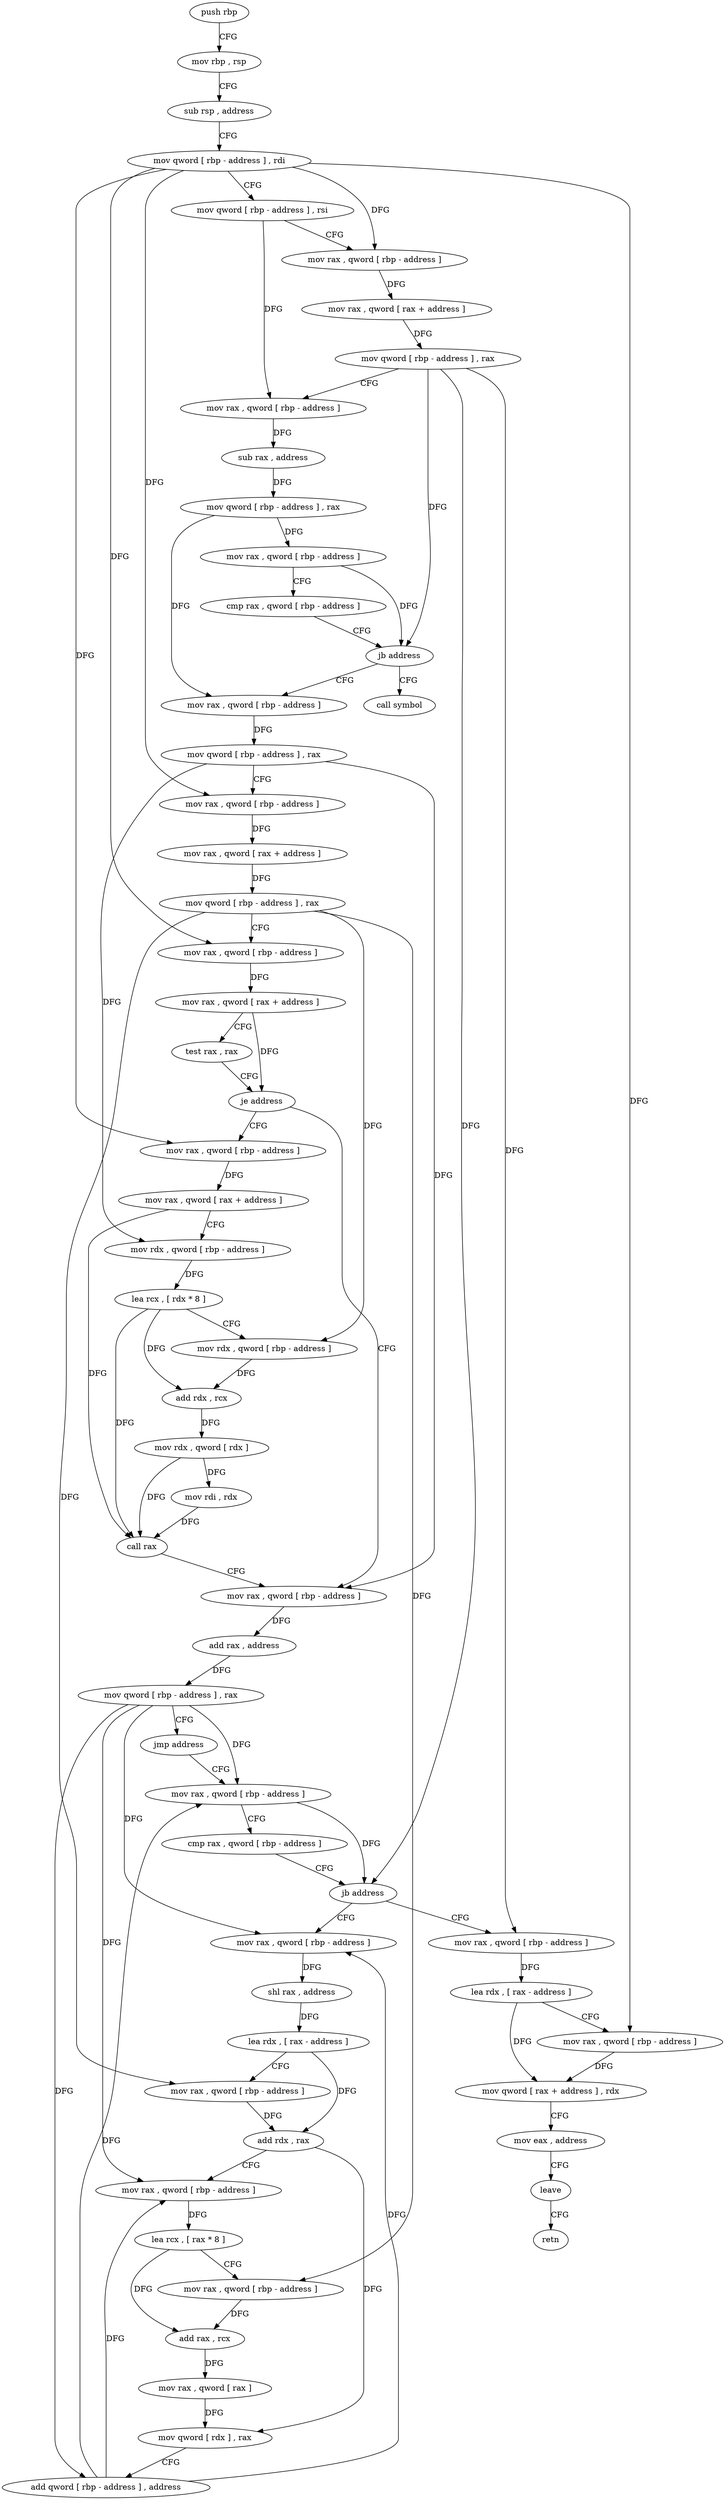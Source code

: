digraph "func" {
"194169" [label = "push rbp" ]
"194170" [label = "mov rbp , rsp" ]
"194173" [label = "sub rsp , address" ]
"194177" [label = "mov qword [ rbp - address ] , rdi" ]
"194181" [label = "mov qword [ rbp - address ] , rsi" ]
"194185" [label = "mov rax , qword [ rbp - address ]" ]
"194189" [label = "mov rax , qword [ rax + address ]" ]
"194193" [label = "mov qword [ rbp - address ] , rax" ]
"194197" [label = "mov rax , qword [ rbp - address ]" ]
"194201" [label = "sub rax , address" ]
"194205" [label = "mov qword [ rbp - address ] , rax" ]
"194209" [label = "mov rax , qword [ rbp - address ]" ]
"194213" [label = "cmp rax , qword [ rbp - address ]" ]
"194217" [label = "jb address" ]
"194224" [label = "mov rax , qword [ rbp - address ]" ]
"194219" [label = "call symbol" ]
"194228" [label = "mov qword [ rbp - address ] , rax" ]
"194232" [label = "mov rax , qword [ rbp - address ]" ]
"194236" [label = "mov rax , qword [ rax + address ]" ]
"194240" [label = "mov qword [ rbp - address ] , rax" ]
"194244" [label = "mov rax , qword [ rbp - address ]" ]
"194248" [label = "mov rax , qword [ rax + address ]" ]
"194252" [label = "test rax , rax" ]
"194255" [label = "je address" ]
"194292" [label = "mov rax , qword [ rbp - address ]" ]
"194257" [label = "mov rax , qword [ rbp - address ]" ]
"194296" [label = "add rax , address" ]
"194300" [label = "mov qword [ rbp - address ] , rax" ]
"194304" [label = "jmp address" ]
"194355" [label = "mov rax , qword [ rbp - address ]" ]
"194261" [label = "mov rax , qword [ rax + address ]" ]
"194265" [label = "mov rdx , qword [ rbp - address ]" ]
"194269" [label = "lea rcx , [ rdx * 8 ]" ]
"194277" [label = "mov rdx , qword [ rbp - address ]" ]
"194281" [label = "add rdx , rcx" ]
"194284" [label = "mov rdx , qword [ rdx ]" ]
"194287" [label = "mov rdi , rdx" ]
"194290" [label = "call rax" ]
"194359" [label = "cmp rax , qword [ rbp - address ]" ]
"194363" [label = "jb address" ]
"194306" [label = "mov rax , qword [ rbp - address ]" ]
"194365" [label = "mov rax , qword [ rbp - address ]" ]
"194310" [label = "shl rax , address" ]
"194314" [label = "lea rdx , [ rax - address ]" ]
"194318" [label = "mov rax , qword [ rbp - address ]" ]
"194322" [label = "add rdx , rax" ]
"194325" [label = "mov rax , qword [ rbp - address ]" ]
"194329" [label = "lea rcx , [ rax * 8 ]" ]
"194337" [label = "mov rax , qword [ rbp - address ]" ]
"194341" [label = "add rax , rcx" ]
"194344" [label = "mov rax , qword [ rax ]" ]
"194347" [label = "mov qword [ rdx ] , rax" ]
"194350" [label = "add qword [ rbp - address ] , address" ]
"194369" [label = "lea rdx , [ rax - address ]" ]
"194373" [label = "mov rax , qword [ rbp - address ]" ]
"194377" [label = "mov qword [ rax + address ] , rdx" ]
"194381" [label = "mov eax , address" ]
"194386" [label = "leave" ]
"194387" [label = "retn" ]
"194169" -> "194170" [ label = "CFG" ]
"194170" -> "194173" [ label = "CFG" ]
"194173" -> "194177" [ label = "CFG" ]
"194177" -> "194181" [ label = "CFG" ]
"194177" -> "194185" [ label = "DFG" ]
"194177" -> "194232" [ label = "DFG" ]
"194177" -> "194244" [ label = "DFG" ]
"194177" -> "194257" [ label = "DFG" ]
"194177" -> "194373" [ label = "DFG" ]
"194181" -> "194185" [ label = "CFG" ]
"194181" -> "194197" [ label = "DFG" ]
"194185" -> "194189" [ label = "DFG" ]
"194189" -> "194193" [ label = "DFG" ]
"194193" -> "194197" [ label = "CFG" ]
"194193" -> "194217" [ label = "DFG" ]
"194193" -> "194363" [ label = "DFG" ]
"194193" -> "194365" [ label = "DFG" ]
"194197" -> "194201" [ label = "DFG" ]
"194201" -> "194205" [ label = "DFG" ]
"194205" -> "194209" [ label = "DFG" ]
"194205" -> "194224" [ label = "DFG" ]
"194209" -> "194213" [ label = "CFG" ]
"194209" -> "194217" [ label = "DFG" ]
"194213" -> "194217" [ label = "CFG" ]
"194217" -> "194224" [ label = "CFG" ]
"194217" -> "194219" [ label = "CFG" ]
"194224" -> "194228" [ label = "DFG" ]
"194228" -> "194232" [ label = "CFG" ]
"194228" -> "194292" [ label = "DFG" ]
"194228" -> "194265" [ label = "DFG" ]
"194232" -> "194236" [ label = "DFG" ]
"194236" -> "194240" [ label = "DFG" ]
"194240" -> "194244" [ label = "CFG" ]
"194240" -> "194277" [ label = "DFG" ]
"194240" -> "194318" [ label = "DFG" ]
"194240" -> "194337" [ label = "DFG" ]
"194244" -> "194248" [ label = "DFG" ]
"194248" -> "194252" [ label = "CFG" ]
"194248" -> "194255" [ label = "DFG" ]
"194252" -> "194255" [ label = "CFG" ]
"194255" -> "194292" [ label = "CFG" ]
"194255" -> "194257" [ label = "CFG" ]
"194292" -> "194296" [ label = "DFG" ]
"194257" -> "194261" [ label = "DFG" ]
"194296" -> "194300" [ label = "DFG" ]
"194300" -> "194304" [ label = "CFG" ]
"194300" -> "194355" [ label = "DFG" ]
"194300" -> "194306" [ label = "DFG" ]
"194300" -> "194325" [ label = "DFG" ]
"194300" -> "194350" [ label = "DFG" ]
"194304" -> "194355" [ label = "CFG" ]
"194355" -> "194359" [ label = "CFG" ]
"194355" -> "194363" [ label = "DFG" ]
"194261" -> "194265" [ label = "CFG" ]
"194261" -> "194290" [ label = "DFG" ]
"194265" -> "194269" [ label = "DFG" ]
"194269" -> "194277" [ label = "CFG" ]
"194269" -> "194281" [ label = "DFG" ]
"194269" -> "194290" [ label = "DFG" ]
"194277" -> "194281" [ label = "DFG" ]
"194281" -> "194284" [ label = "DFG" ]
"194284" -> "194287" [ label = "DFG" ]
"194284" -> "194290" [ label = "DFG" ]
"194287" -> "194290" [ label = "DFG" ]
"194290" -> "194292" [ label = "CFG" ]
"194359" -> "194363" [ label = "CFG" ]
"194363" -> "194306" [ label = "CFG" ]
"194363" -> "194365" [ label = "CFG" ]
"194306" -> "194310" [ label = "DFG" ]
"194365" -> "194369" [ label = "DFG" ]
"194310" -> "194314" [ label = "DFG" ]
"194314" -> "194318" [ label = "CFG" ]
"194314" -> "194322" [ label = "DFG" ]
"194318" -> "194322" [ label = "DFG" ]
"194322" -> "194325" [ label = "CFG" ]
"194322" -> "194347" [ label = "DFG" ]
"194325" -> "194329" [ label = "DFG" ]
"194329" -> "194337" [ label = "CFG" ]
"194329" -> "194341" [ label = "DFG" ]
"194337" -> "194341" [ label = "DFG" ]
"194341" -> "194344" [ label = "DFG" ]
"194344" -> "194347" [ label = "DFG" ]
"194347" -> "194350" [ label = "CFG" ]
"194350" -> "194355" [ label = "DFG" ]
"194350" -> "194306" [ label = "DFG" ]
"194350" -> "194325" [ label = "DFG" ]
"194369" -> "194373" [ label = "CFG" ]
"194369" -> "194377" [ label = "DFG" ]
"194373" -> "194377" [ label = "DFG" ]
"194377" -> "194381" [ label = "CFG" ]
"194381" -> "194386" [ label = "CFG" ]
"194386" -> "194387" [ label = "CFG" ]
}
